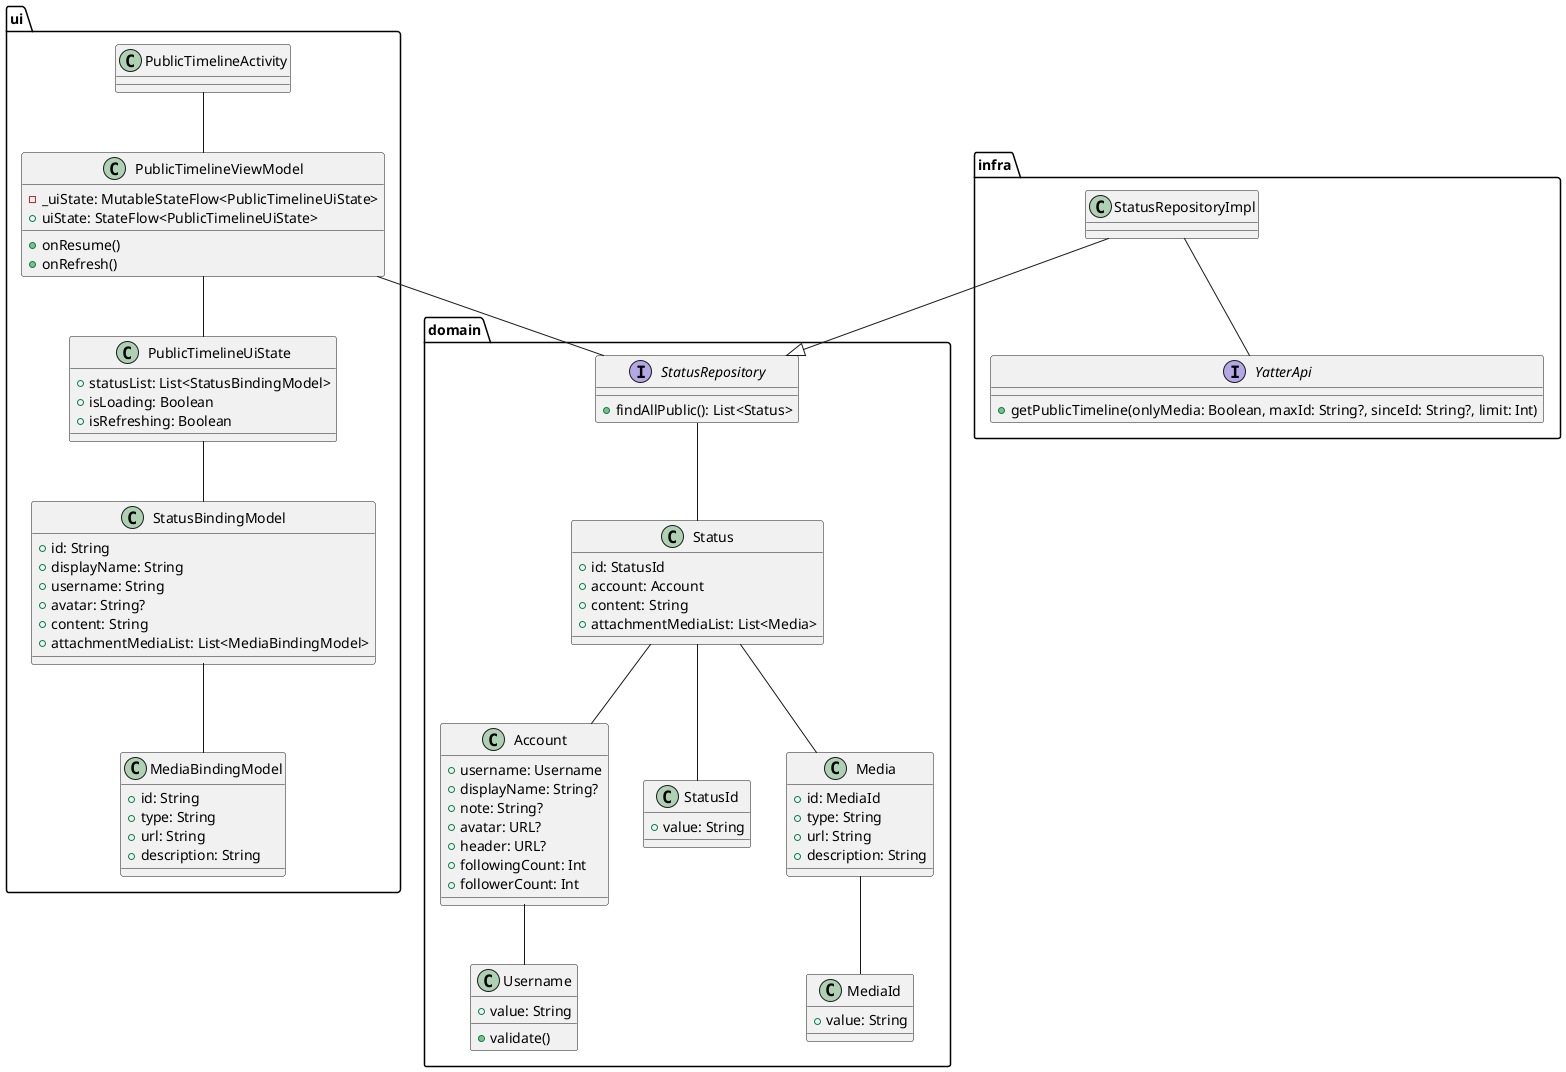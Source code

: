 @startuml

package ui {
class PublicTimelineActivity {}
class PublicTimelineViewModel {
  - _uiState: MutableStateFlow<PublicTimelineUiState>
  + uiState: StateFlow<PublicTimelineUiState>
  + onResume()
  + onRefresh()
}

class PublicTimelineUiState {
  + statusList: List<StatusBindingModel>
  + isLoading: Boolean
  + isRefreshing: Boolean
}

class StatusBindingModel {
  + id: String
  + displayName: String
  + username: String
  + avatar: String?
  + content: String
  + attachmentMediaList: List<MediaBindingModel>
}

class MediaBindingModel {
  + id: String
  + type: String
  + url: String
  + description: String

}

}

package domain {

class Account {
  + username: Username
  + displayName: String?
  + note: String?
  + avatar: URL?
  + header: URL?
  + followingCount: Int
  + followerCount: Int
}

class Status {
  + id: StatusId
  + account: Account
  + content: String
  + attachmentMediaList: List<Media>
}

class StatusId {
  + value: String
}

class Media {
  + id: MediaId
  + type: String
  + url: String
  + description: String
}

class MediaId {
  + value: String
}

class Username {
  + value: String
  + validate()
}

interface StatusRepository {
  + findAllPublic(): List<Status>
}

}

package infra {
class StatusRepositoryImpl {
}

interface YatterApi {
  + getPublicTimeline(onlyMedia: Boolean, maxId: String?, sinceId: String?, limit: Int)
}
}

StatusRepositoryImpl -- YatterApi
StatusRepositoryImpl --|> StatusRepository

PublicTimelineActivity -- PublicTimelineViewModel

PublicTimelineViewModel -- StatusRepository
PublicTimelineViewModel -- PublicTimelineUiState
PublicTimelineUiState -- StatusBindingModel
StatusBindingModel -- MediaBindingModel

StatusRepository -- Status
Status -- StatusId
Status -- Account
Status -- Media
Media -- MediaId
Account -- Username

@enduml